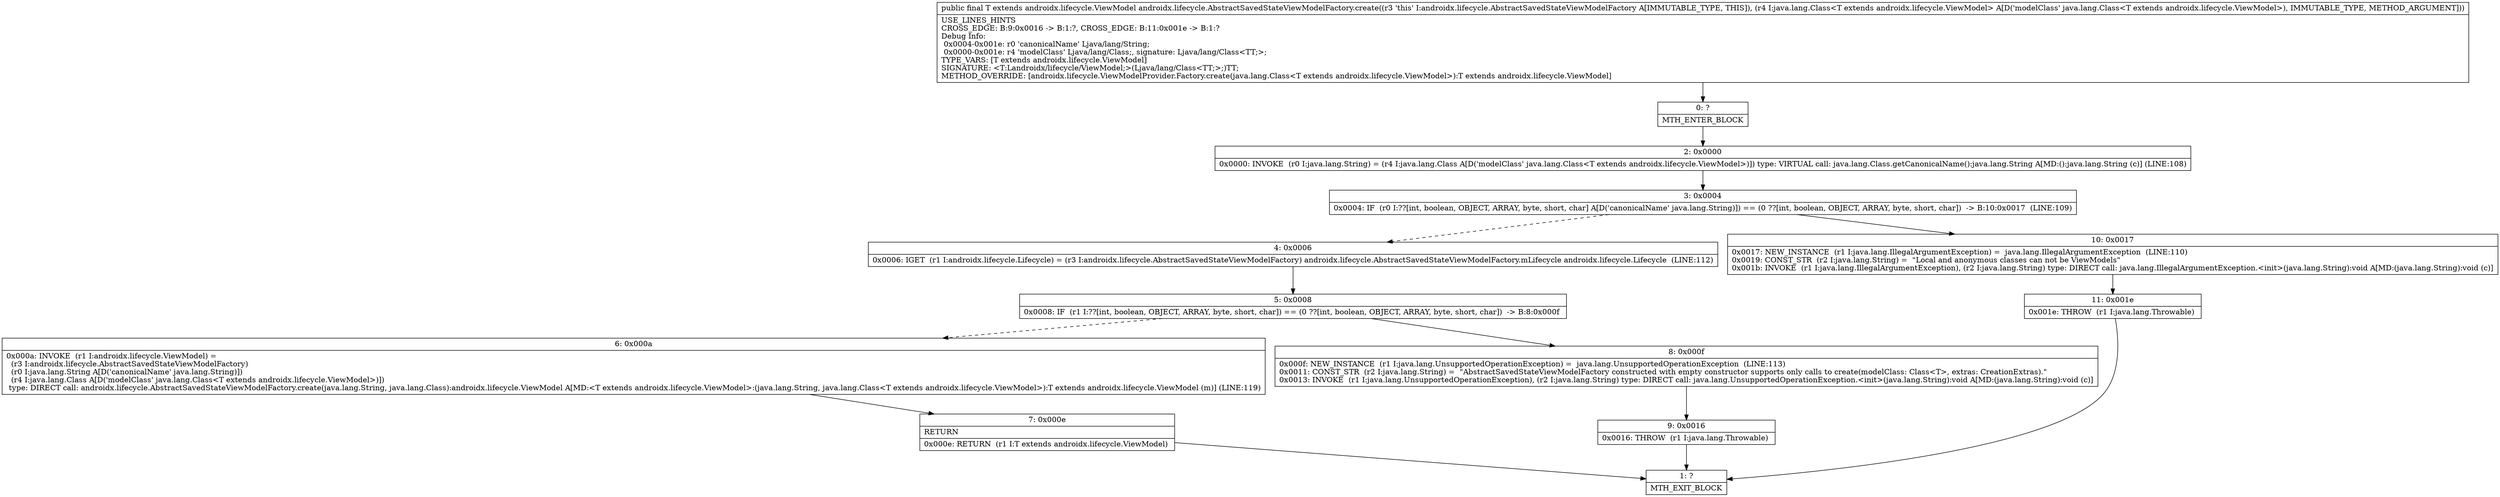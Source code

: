 digraph "CFG forandroidx.lifecycle.AbstractSavedStateViewModelFactory.create(Ljava\/lang\/Class;)Landroidx\/lifecycle\/ViewModel;" {
Node_0 [shape=record,label="{0\:\ ?|MTH_ENTER_BLOCK\l}"];
Node_2 [shape=record,label="{2\:\ 0x0000|0x0000: INVOKE  (r0 I:java.lang.String) = (r4 I:java.lang.Class A[D('modelClass' java.lang.Class\<T extends androidx.lifecycle.ViewModel\>)]) type: VIRTUAL call: java.lang.Class.getCanonicalName():java.lang.String A[MD:():java.lang.String (c)] (LINE:108)\l}"];
Node_3 [shape=record,label="{3\:\ 0x0004|0x0004: IF  (r0 I:??[int, boolean, OBJECT, ARRAY, byte, short, char] A[D('canonicalName' java.lang.String)]) == (0 ??[int, boolean, OBJECT, ARRAY, byte, short, char])  \-\> B:10:0x0017  (LINE:109)\l}"];
Node_4 [shape=record,label="{4\:\ 0x0006|0x0006: IGET  (r1 I:androidx.lifecycle.Lifecycle) = (r3 I:androidx.lifecycle.AbstractSavedStateViewModelFactory) androidx.lifecycle.AbstractSavedStateViewModelFactory.mLifecycle androidx.lifecycle.Lifecycle  (LINE:112)\l}"];
Node_5 [shape=record,label="{5\:\ 0x0008|0x0008: IF  (r1 I:??[int, boolean, OBJECT, ARRAY, byte, short, char]) == (0 ??[int, boolean, OBJECT, ARRAY, byte, short, char])  \-\> B:8:0x000f \l}"];
Node_6 [shape=record,label="{6\:\ 0x000a|0x000a: INVOKE  (r1 I:androidx.lifecycle.ViewModel) = \l  (r3 I:androidx.lifecycle.AbstractSavedStateViewModelFactory)\l  (r0 I:java.lang.String A[D('canonicalName' java.lang.String)])\l  (r4 I:java.lang.Class A[D('modelClass' java.lang.Class\<T extends androidx.lifecycle.ViewModel\>)])\l type: DIRECT call: androidx.lifecycle.AbstractSavedStateViewModelFactory.create(java.lang.String, java.lang.Class):androidx.lifecycle.ViewModel A[MD:\<T extends androidx.lifecycle.ViewModel\>:(java.lang.String, java.lang.Class\<T extends androidx.lifecycle.ViewModel\>):T extends androidx.lifecycle.ViewModel (m)] (LINE:119)\l}"];
Node_7 [shape=record,label="{7\:\ 0x000e|RETURN\l|0x000e: RETURN  (r1 I:T extends androidx.lifecycle.ViewModel) \l}"];
Node_1 [shape=record,label="{1\:\ ?|MTH_EXIT_BLOCK\l}"];
Node_8 [shape=record,label="{8\:\ 0x000f|0x000f: NEW_INSTANCE  (r1 I:java.lang.UnsupportedOperationException) =  java.lang.UnsupportedOperationException  (LINE:113)\l0x0011: CONST_STR  (r2 I:java.lang.String) =  \"AbstractSavedStateViewModelFactory constructed with empty constructor supports only calls to create(modelClass: Class\<T\>, extras: CreationExtras).\" \l0x0013: INVOKE  (r1 I:java.lang.UnsupportedOperationException), (r2 I:java.lang.String) type: DIRECT call: java.lang.UnsupportedOperationException.\<init\>(java.lang.String):void A[MD:(java.lang.String):void (c)]\l}"];
Node_9 [shape=record,label="{9\:\ 0x0016|0x0016: THROW  (r1 I:java.lang.Throwable) \l}"];
Node_10 [shape=record,label="{10\:\ 0x0017|0x0017: NEW_INSTANCE  (r1 I:java.lang.IllegalArgumentException) =  java.lang.IllegalArgumentException  (LINE:110)\l0x0019: CONST_STR  (r2 I:java.lang.String) =  \"Local and anonymous classes can not be ViewModels\" \l0x001b: INVOKE  (r1 I:java.lang.IllegalArgumentException), (r2 I:java.lang.String) type: DIRECT call: java.lang.IllegalArgumentException.\<init\>(java.lang.String):void A[MD:(java.lang.String):void (c)]\l}"];
Node_11 [shape=record,label="{11\:\ 0x001e|0x001e: THROW  (r1 I:java.lang.Throwable) \l}"];
MethodNode[shape=record,label="{public final T extends androidx.lifecycle.ViewModel androidx.lifecycle.AbstractSavedStateViewModelFactory.create((r3 'this' I:androidx.lifecycle.AbstractSavedStateViewModelFactory A[IMMUTABLE_TYPE, THIS]), (r4 I:java.lang.Class\<T extends androidx.lifecycle.ViewModel\> A[D('modelClass' java.lang.Class\<T extends androidx.lifecycle.ViewModel\>), IMMUTABLE_TYPE, METHOD_ARGUMENT]))  | USE_LINES_HINTS\lCROSS_EDGE: B:9:0x0016 \-\> B:1:?, CROSS_EDGE: B:11:0x001e \-\> B:1:?\lDebug Info:\l  0x0004\-0x001e: r0 'canonicalName' Ljava\/lang\/String;\l  0x0000\-0x001e: r4 'modelClass' Ljava\/lang\/Class;, signature: Ljava\/lang\/Class\<TT;\>;\lTYPE_VARS: [T extends androidx.lifecycle.ViewModel]\lSIGNATURE: \<T:Landroidx\/lifecycle\/ViewModel;\>(Ljava\/lang\/Class\<TT;\>;)TT;\lMETHOD_OVERRIDE: [androidx.lifecycle.ViewModelProvider.Factory.create(java.lang.Class\<T extends androidx.lifecycle.ViewModel\>):T extends androidx.lifecycle.ViewModel]\l}"];
MethodNode -> Node_0;Node_0 -> Node_2;
Node_2 -> Node_3;
Node_3 -> Node_4[style=dashed];
Node_3 -> Node_10;
Node_4 -> Node_5;
Node_5 -> Node_6[style=dashed];
Node_5 -> Node_8;
Node_6 -> Node_7;
Node_7 -> Node_1;
Node_8 -> Node_9;
Node_9 -> Node_1;
Node_10 -> Node_11;
Node_11 -> Node_1;
}


